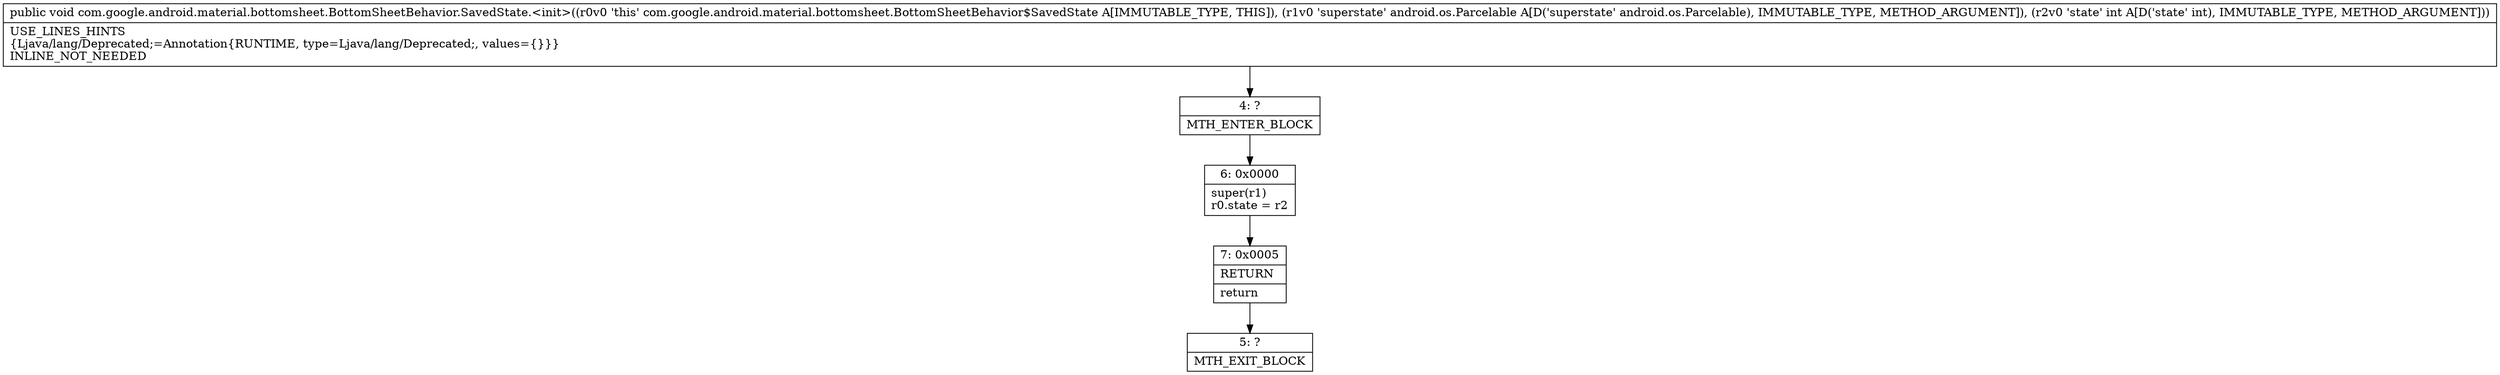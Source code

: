 digraph "CFG forcom.google.android.material.bottomsheet.BottomSheetBehavior.SavedState.\<init\>(Landroid\/os\/Parcelable;I)V" {
Node_4 [shape=record,label="{4\:\ ?|MTH_ENTER_BLOCK\l}"];
Node_6 [shape=record,label="{6\:\ 0x0000|super(r1)\lr0.state = r2\l}"];
Node_7 [shape=record,label="{7\:\ 0x0005|RETURN\l|return\l}"];
Node_5 [shape=record,label="{5\:\ ?|MTH_EXIT_BLOCK\l}"];
MethodNode[shape=record,label="{public void com.google.android.material.bottomsheet.BottomSheetBehavior.SavedState.\<init\>((r0v0 'this' com.google.android.material.bottomsheet.BottomSheetBehavior$SavedState A[IMMUTABLE_TYPE, THIS]), (r1v0 'superstate' android.os.Parcelable A[D('superstate' android.os.Parcelable), IMMUTABLE_TYPE, METHOD_ARGUMENT]), (r2v0 'state' int A[D('state' int), IMMUTABLE_TYPE, METHOD_ARGUMENT]))  | USE_LINES_HINTS\l\{Ljava\/lang\/Deprecated;=Annotation\{RUNTIME, type=Ljava\/lang\/Deprecated;, values=\{\}\}\}\lINLINE_NOT_NEEDED\l}"];
MethodNode -> Node_4;Node_4 -> Node_6;
Node_6 -> Node_7;
Node_7 -> Node_5;
}

